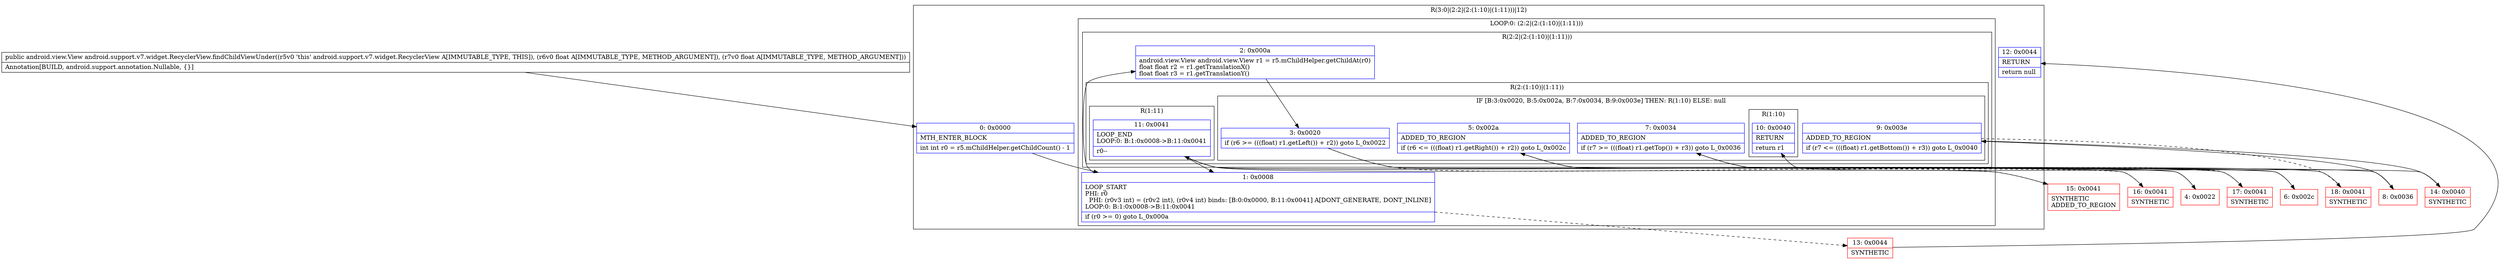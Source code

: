 digraph "CFG forandroid.support.v7.widget.RecyclerView.findChildViewUnder(FF)Landroid\/view\/View;" {
subgraph cluster_Region_1472367516 {
label = "R(3:0|(2:2|(2:(1:10)|(1:11)))|12)";
node [shape=record,color=blue];
Node_0 [shape=record,label="{0\:\ 0x0000|MTH_ENTER_BLOCK\l|int int r0 = r5.mChildHelper.getChildCount() \- 1\l}"];
subgraph cluster_LoopRegion_1000722216 {
label = "LOOP:0: (2:2|(2:(1:10)|(1:11)))";
node [shape=record,color=blue];
Node_1 [shape=record,label="{1\:\ 0x0008|LOOP_START\lPHI: r0 \l  PHI: (r0v3 int) = (r0v2 int), (r0v4 int) binds: [B:0:0x0000, B:11:0x0041] A[DONT_GENERATE, DONT_INLINE]\lLOOP:0: B:1:0x0008\-\>B:11:0x0041\l|if (r0 \>= 0) goto L_0x000a\l}"];
subgraph cluster_Region_1649494932 {
label = "R(2:2|(2:(1:10)|(1:11)))";
node [shape=record,color=blue];
Node_2 [shape=record,label="{2\:\ 0x000a|android.view.View android.view.View r1 = r5.mChildHelper.getChildAt(r0)\lfloat float r2 = r1.getTranslationX()\lfloat float r3 = r1.getTranslationY()\l}"];
subgraph cluster_Region_1366149852 {
label = "R(2:(1:10)|(1:11))";
node [shape=record,color=blue];
subgraph cluster_IfRegion_562868777 {
label = "IF [B:3:0x0020, B:5:0x002a, B:7:0x0034, B:9:0x003e] THEN: R(1:10) ELSE: null";
node [shape=record,color=blue];
Node_3 [shape=record,label="{3\:\ 0x0020|if (r6 \>= (((float) r1.getLeft()) + r2)) goto L_0x0022\l}"];
Node_5 [shape=record,label="{5\:\ 0x002a|ADDED_TO_REGION\l|if (r6 \<= (((float) r1.getRight()) + r2)) goto L_0x002c\l}"];
Node_7 [shape=record,label="{7\:\ 0x0034|ADDED_TO_REGION\l|if (r7 \>= (((float) r1.getTop()) + r3)) goto L_0x0036\l}"];
Node_9 [shape=record,label="{9\:\ 0x003e|ADDED_TO_REGION\l|if (r7 \<= (((float) r1.getBottom()) + r3)) goto L_0x0040\l}"];
subgraph cluster_Region_885384639 {
label = "R(1:10)";
node [shape=record,color=blue];
Node_10 [shape=record,label="{10\:\ 0x0040|RETURN\l|return r1\l}"];
}
}
subgraph cluster_Region_763135103 {
label = "R(1:11)";
node [shape=record,color=blue];
Node_11 [shape=record,label="{11\:\ 0x0041|LOOP_END\lLOOP:0: B:1:0x0008\-\>B:11:0x0041\l|r0\-\-\l}"];
}
}
}
}
Node_12 [shape=record,label="{12\:\ 0x0044|RETURN\l|return null\l}"];
}
Node_4 [shape=record,color=red,label="{4\:\ 0x0022}"];
Node_6 [shape=record,color=red,label="{6\:\ 0x002c}"];
Node_8 [shape=record,color=red,label="{8\:\ 0x0036}"];
Node_13 [shape=record,color=red,label="{13\:\ 0x0044|SYNTHETIC\l}"];
Node_14 [shape=record,color=red,label="{14\:\ 0x0040|SYNTHETIC\l}"];
Node_15 [shape=record,color=red,label="{15\:\ 0x0041|SYNTHETIC\lADDED_TO_REGION\l}"];
Node_16 [shape=record,color=red,label="{16\:\ 0x0041|SYNTHETIC\l}"];
Node_17 [shape=record,color=red,label="{17\:\ 0x0041|SYNTHETIC\l}"];
Node_18 [shape=record,color=red,label="{18\:\ 0x0041|SYNTHETIC\l}"];
MethodNode[shape=record,label="{public android.view.View android.support.v7.widget.RecyclerView.findChildViewUnder((r5v0 'this' android.support.v7.widget.RecyclerView A[IMMUTABLE_TYPE, THIS]), (r6v0 float A[IMMUTABLE_TYPE, METHOD_ARGUMENT]), (r7v0 float A[IMMUTABLE_TYPE, METHOD_ARGUMENT]))  | Annotation[BUILD, android.support.annotation.Nullable, \{\}]\l}"];
MethodNode -> Node_0;
Node_0 -> Node_1;
Node_1 -> Node_2;
Node_1 -> Node_13[style=dashed];
Node_2 -> Node_3;
Node_3 -> Node_4;
Node_3 -> Node_15[style=dashed];
Node_5 -> Node_6;
Node_5 -> Node_16[style=dashed];
Node_7 -> Node_8;
Node_7 -> Node_17[style=dashed];
Node_9 -> Node_14;
Node_9 -> Node_18[style=dashed];
Node_11 -> Node_1;
Node_4 -> Node_5;
Node_6 -> Node_7;
Node_8 -> Node_9;
Node_13 -> Node_12;
Node_14 -> Node_10;
Node_15 -> Node_11;
Node_16 -> Node_11;
Node_17 -> Node_11;
Node_18 -> Node_11;
}


